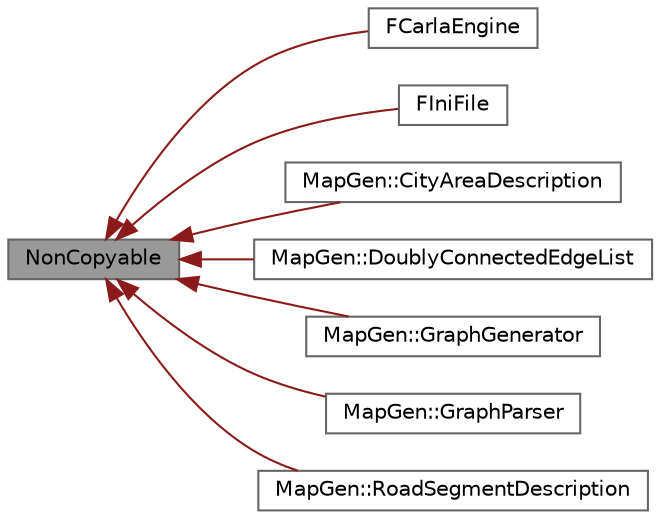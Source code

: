 digraph "NonCopyable"
{
 // INTERACTIVE_SVG=YES
 // LATEX_PDF_SIZE
  bgcolor="transparent";
  edge [fontname=Helvetica,fontsize=10,labelfontname=Helvetica,labelfontsize=10];
  node [fontname=Helvetica,fontsize=10,shape=box,height=0.2,width=0.4];
  rankdir="LR";
  Node1 [id="Node000001",label="NonCopyable",height=0.2,width=0.4,color="gray40", fillcolor="grey60", style="filled", fontcolor="black",tooltip=" "];
  Node1 -> Node2 [id="edge1_Node000001_Node000002",dir="back",color="firebrick4",style="solid",tooltip=" "];
  Node2 [id="Node000002",label="FCarlaEngine",height=0.2,width=0.4,color="gray40", fillcolor="white", style="filled",URL="$dc/d49/classFCarlaEngine.html",tooltip=" "];
  Node1 -> Node3 [id="edge2_Node000001_Node000003",dir="back",color="firebrick4",style="solid",tooltip=" "];
  Node3 [id="Node000003",label="FIniFile",height=0.2,width=0.4,color="gray40", fillcolor="white", style="filled",URL="$d6/de8/classFIniFile.html",tooltip="Wrapper around Unreal's INI file."];
  Node1 -> Node4 [id="edge3_Node000001_Node000004",dir="back",color="firebrick4",style="solid",tooltip=" "];
  Node4 [id="Node000004",label="MapGen::CityAreaDescription",height=0.2,width=0.4,color="gray40", fillcolor="white", style="filled",URL="$d3/dc4/classMapGen_1_1CityAreaDescription.html",tooltip=" "];
  Node1 -> Node5 [id="edge4_Node000001_Node000005",dir="back",color="firebrick4",style="solid",tooltip=" "];
  Node5 [id="Node000005",label="MapGen::DoublyConnectedEdgeList",height=0.2,width=0.4,color="gray40", fillcolor="white", style="filled",URL="$d3/d57/classMapGen_1_1DoublyConnectedEdgeList.html",tooltip="Simple doubly-connected edge list structure."];
  Node1 -> Node6 [id="edge5_Node000001_Node000006",dir="back",color="firebrick4",style="solid",tooltip=" "];
  Node6 [id="Node000006",label="MapGen::GraphGenerator",height=0.2,width=0.4,color="gray40", fillcolor="white", style="filled",URL="$dc/d79/classMapGen_1_1GraphGenerator.html",tooltip="Random DoublyConnectedEdgeList generator."];
  Node1 -> Node7 [id="edge6_Node000001_Node000007",dir="back",color="firebrick4",style="solid",tooltip=" "];
  Node7 [id="Node000007",label="MapGen::GraphParser",height=0.2,width=0.4,color="gray40", fillcolor="white", style="filled",URL="$d0/d95/classMapGen_1_1GraphParser.html",tooltip=" "];
  Node1 -> Node8 [id="edge7_Node000001_Node000008",dir="back",color="firebrick4",style="solid",tooltip=" "];
  Node8 [id="Node000008",label="MapGen::RoadSegmentDescription",height=0.2,width=0.4,color="gray40", fillcolor="white", style="filled",URL="$d7/d2d/classMapGen_1_1RoadSegmentDescription.html",tooltip=" "];
}
